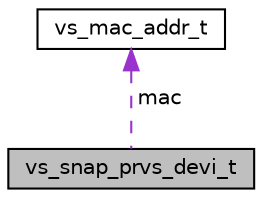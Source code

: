 digraph "vs_snap_prvs_devi_t"
{
 // LATEX_PDF_SIZE
  edge [fontname="Helvetica",fontsize="10",labelfontname="Helvetica",labelfontsize="10"];
  node [fontname="Helvetica",fontsize="10",shape=record];
  Node1 [label="vs_snap_prvs_devi_t",height=0.2,width=0.4,color="black", fillcolor="grey75", style="filled", fontcolor="black",tooltip="Device information."];
  Node2 -> Node1 [dir="back",color="darkorchid3",fontsize="10",style="dashed",label=" mac" ,fontname="Helvetica"];
  Node2 [label="vs_mac_addr_t",height=0.2,width=0.4,color="black", fillcolor="white", style="filled",URL="$structvs__mac__addr__t.html",tooltip="MAC address."];
}
